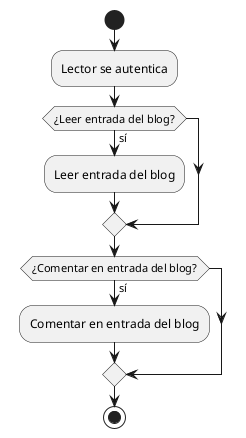@startuml
start
:Lector se autentica;
if (¿Leer entrada del blog?) then (sí)
  :Leer entrada del blog;
endif
if (¿Comentar en entrada del blog?) then (sí)
  :Comentar en entrada del blog;
endif
stop
@enduml